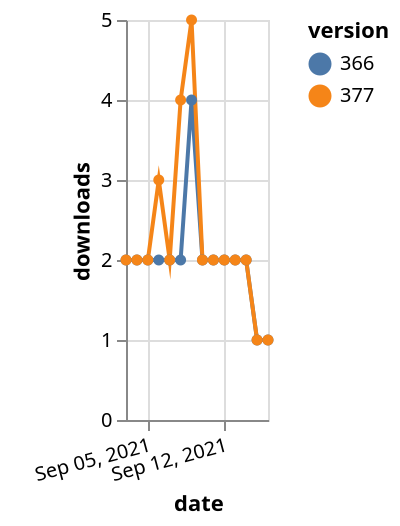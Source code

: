 {"$schema": "https://vega.github.io/schema/vega-lite/v5.json", "description": "A simple bar chart with embedded data.", "data": {"values": [{"date": "2021-09-03", "total": 2250, "delta": 2, "version": "366"}, {"date": "2021-09-04", "total": 2252, "delta": 2, "version": "366"}, {"date": "2021-09-05", "total": 2254, "delta": 2, "version": "366"}, {"date": "2021-09-06", "total": 2256, "delta": 2, "version": "366"}, {"date": "2021-09-07", "total": 2258, "delta": 2, "version": "366"}, {"date": "2021-09-08", "total": 2260, "delta": 2, "version": "366"}, {"date": "2021-09-09", "total": 2264, "delta": 4, "version": "366"}, {"date": "2021-09-10", "total": 2266, "delta": 2, "version": "366"}, {"date": "2021-09-11", "total": 2268, "delta": 2, "version": "366"}, {"date": "2021-09-12", "total": 2270, "delta": 2, "version": "366"}, {"date": "2021-09-13", "total": 2272, "delta": 2, "version": "366"}, {"date": "2021-09-14", "total": 2274, "delta": 2, "version": "366"}, {"date": "2021-09-15", "total": 2275, "delta": 1, "version": "366"}, {"date": "2021-09-16", "total": 2276, "delta": 1, "version": "366"}, {"date": "2021-09-03", "total": 2041, "delta": 2, "version": "377"}, {"date": "2021-09-04", "total": 2043, "delta": 2, "version": "377"}, {"date": "2021-09-05", "total": 2045, "delta": 2, "version": "377"}, {"date": "2021-09-06", "total": 2048, "delta": 3, "version": "377"}, {"date": "2021-09-07", "total": 2050, "delta": 2, "version": "377"}, {"date": "2021-09-08", "total": 2054, "delta": 4, "version": "377"}, {"date": "2021-09-09", "total": 2059, "delta": 5, "version": "377"}, {"date": "2021-09-10", "total": 2061, "delta": 2, "version": "377"}, {"date": "2021-09-11", "total": 2063, "delta": 2, "version": "377"}, {"date": "2021-09-12", "total": 2065, "delta": 2, "version": "377"}, {"date": "2021-09-13", "total": 2067, "delta": 2, "version": "377"}, {"date": "2021-09-14", "total": 2069, "delta": 2, "version": "377"}, {"date": "2021-09-15", "total": 2070, "delta": 1, "version": "377"}, {"date": "2021-09-16", "total": 2071, "delta": 1, "version": "377"}]}, "width": "container", "mark": {"type": "line", "point": {"filled": true}}, "encoding": {"x": {"field": "date", "type": "temporal", "timeUnit": "yearmonthdate", "title": "date", "axis": {"labelAngle": -15}}, "y": {"field": "delta", "type": "quantitative", "title": "downloads"}, "color": {"field": "version", "type": "nominal"}, "tooltip": {"field": "delta"}}}